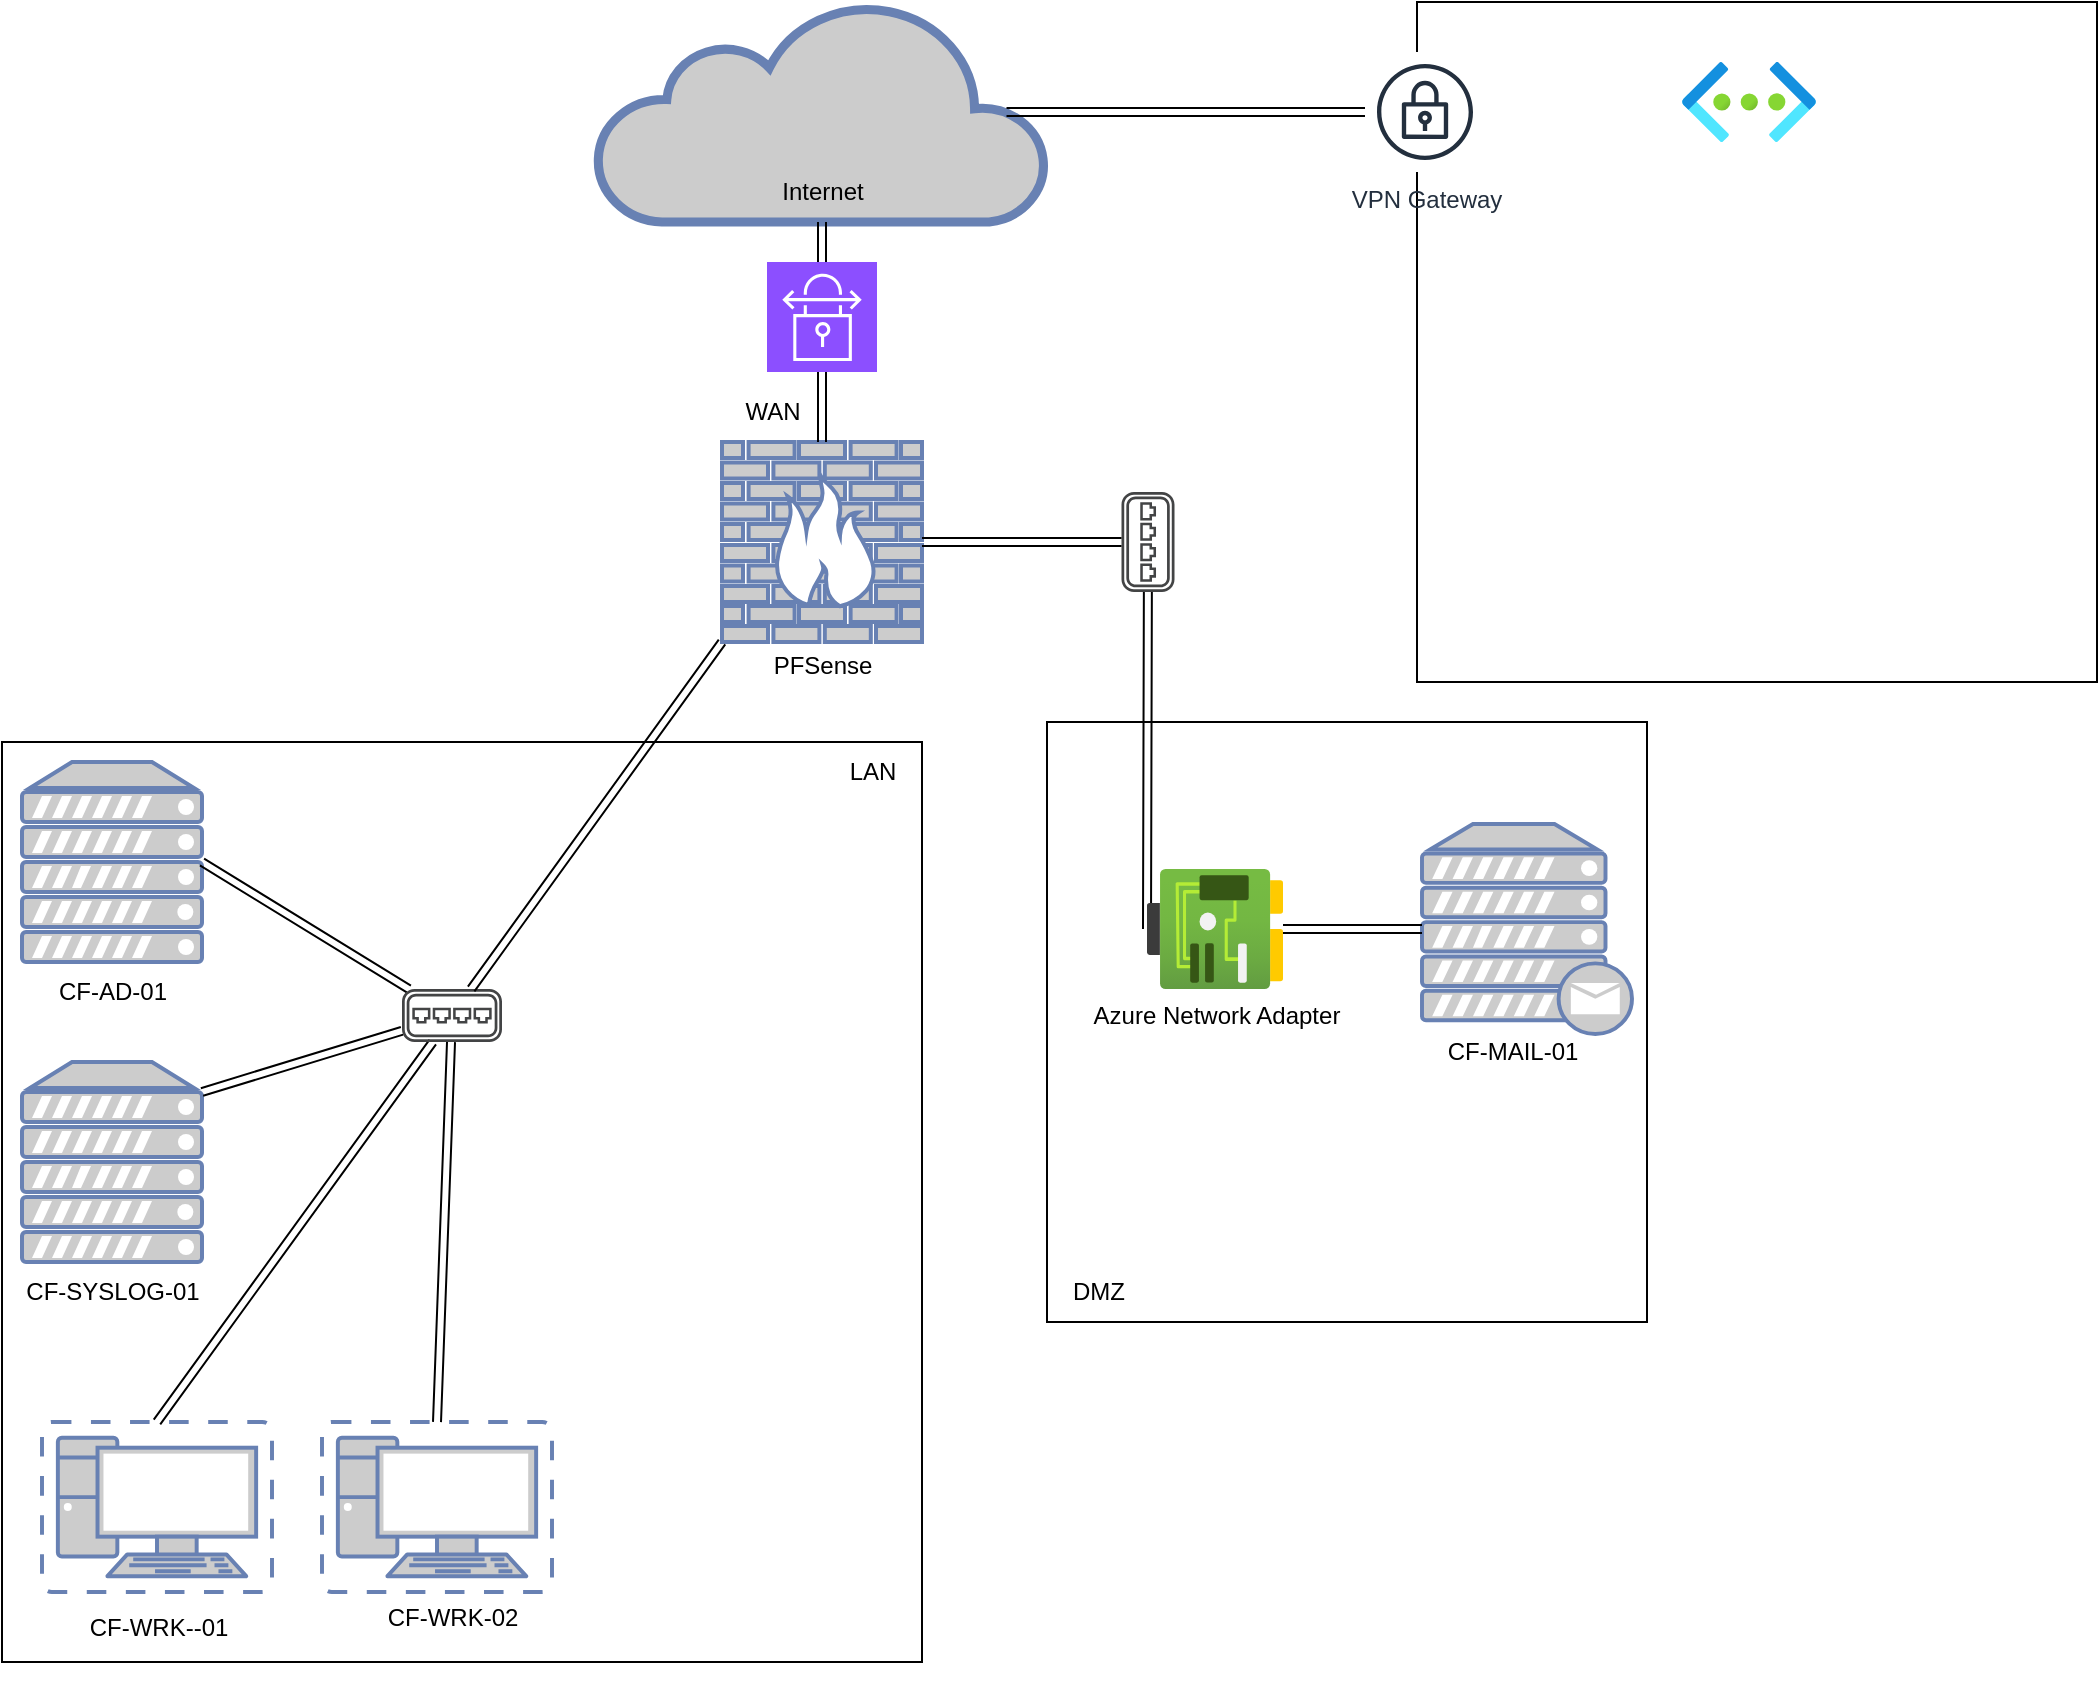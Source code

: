 <mxfile version="24.4.13" type="github">
  <diagram name="Page-1" id="822b0af5-4adb-64df-f703-e8dfc1f81529">
    <mxGraphModel dx="2240" dy="958" grid="1" gridSize="10" guides="1" tooltips="1" connect="1" arrows="1" fold="1" page="1" pageScale="1" pageWidth="1100" pageHeight="850" background="none" math="0" shadow="0">
      <root>
        <mxCell id="0" />
        <mxCell id="1" parent="0" />
        <mxCell id="vkxNhEuy8oF-YVGlMbis-38" value="" style="whiteSpace=wrap;html=1;aspect=fixed;" vertex="1" parent="1">
          <mxGeometry x="747.5" y="10" width="340" height="340" as="geometry" />
        </mxCell>
        <mxCell id="vkxNhEuy8oF-YVGlMbis-19" value="" style="whiteSpace=wrap;html=1;aspect=fixed;" vertex="1" parent="1">
          <mxGeometry x="40" y="380" width="460" height="460" as="geometry" />
        </mxCell>
        <mxCell id="vkxNhEuy8oF-YVGlMbis-18" value="" style="whiteSpace=wrap;html=1;aspect=fixed;" vertex="1" parent="1">
          <mxGeometry x="562.5" y="370" width="300" height="300" as="geometry" />
        </mxCell>
        <mxCell id="vkxNhEuy8oF-YVGlMbis-1" value="" style="fontColor=#0066CC;verticalAlign=top;verticalLabelPosition=bottom;labelPosition=center;align=center;html=1;outlineConnect=0;fillColor=#CCCCCC;strokeColor=#6881B3;gradientColor=none;gradientDirection=north;strokeWidth=2;shape=mxgraph.networks.virtual_pc;" vertex="1" parent="1">
          <mxGeometry x="60" y="720" width="115" height="85" as="geometry" />
        </mxCell>
        <mxCell id="vkxNhEuy8oF-YVGlMbis-2" value="" style="fontColor=#0066CC;verticalAlign=top;verticalLabelPosition=bottom;labelPosition=center;align=center;html=1;outlineConnect=0;fillColor=#CCCCCC;strokeColor=#6881B3;gradientColor=none;gradientDirection=north;strokeWidth=2;shape=mxgraph.networks.virtual_pc;" vertex="1" parent="1">
          <mxGeometry x="200" y="720" width="115" height="85" as="geometry" />
        </mxCell>
        <mxCell id="vkxNhEuy8oF-YVGlMbis-3" value="" style="fontColor=#0066CC;verticalAlign=top;verticalLabelPosition=bottom;labelPosition=center;align=center;html=1;outlineConnect=0;fillColor=#CCCCCC;strokeColor=#6881B3;gradientColor=none;gradientDirection=north;strokeWidth=2;shape=mxgraph.networks.server;" vertex="1" parent="1">
          <mxGeometry x="50" y="390" width="90" height="100" as="geometry" />
        </mxCell>
        <mxCell id="vkxNhEuy8oF-YVGlMbis-4" value="" style="fontColor=#0066CC;verticalAlign=top;verticalLabelPosition=bottom;labelPosition=center;align=center;html=1;outlineConnect=0;fillColor=#CCCCCC;strokeColor=#6881B3;gradientColor=none;gradientDirection=north;strokeWidth=2;shape=mxgraph.networks.mail_server;" vertex="1" parent="1">
          <mxGeometry x="750" y="421" width="105" height="105" as="geometry" />
        </mxCell>
        <mxCell id="vkxNhEuy8oF-YVGlMbis-5" value="" style="fontColor=#0066CC;verticalAlign=top;verticalLabelPosition=bottom;labelPosition=center;align=center;html=1;outlineConnect=0;fillColor=#CCCCCC;strokeColor=#6881B3;gradientColor=none;gradientDirection=north;strokeWidth=2;shape=mxgraph.networks.firewall;" vertex="1" parent="1">
          <mxGeometry x="400" y="230" width="100" height="100" as="geometry" />
        </mxCell>
        <mxCell id="vkxNhEuy8oF-YVGlMbis-6" value="" style="html=1;outlineConnect=0;fillColor=#CCCCCC;strokeColor=#6881B3;gradientColor=none;gradientDirection=north;strokeWidth=2;shape=mxgraph.networks.cloud;fontColor=#ffffff;" vertex="1" parent="1">
          <mxGeometry x="337.5" y="10" width="225" height="110" as="geometry" />
        </mxCell>
        <mxCell id="vkxNhEuy8oF-YVGlMbis-9" value="" style="shape=link;html=1;rounded=0;entryX=0;entryY=0.5;entryDx=0;entryDy=0;entryPerimeter=0;" edge="1" parent="1" source="vkxNhEuy8oF-YVGlMbis-40" target="vkxNhEuy8oF-YVGlMbis-4">
          <mxGeometry width="100" relative="1" as="geometry">
            <mxPoint x="540" y="490" as="sourcePoint" />
            <mxPoint x="770" y="410" as="targetPoint" />
          </mxGeometry>
        </mxCell>
        <mxCell id="vkxNhEuy8oF-YVGlMbis-10" value="" style="shape=link;html=1;rounded=0;exitX=1;exitY=0.5;exitDx=0;exitDy=0;exitPerimeter=0;" edge="1" parent="1" source="vkxNhEuy8oF-YVGlMbis-3" target="vkxNhEuy8oF-YVGlMbis-13">
          <mxGeometry width="100" relative="1" as="geometry">
            <mxPoint x="710" y="440" as="sourcePoint" />
            <mxPoint x="770" y="410" as="targetPoint" />
          </mxGeometry>
        </mxCell>
        <mxCell id="vkxNhEuy8oF-YVGlMbis-11" value="" style="shape=link;html=1;rounded=0;exitX=0.5;exitY=0;exitDx=0;exitDy=0;exitPerimeter=0;" edge="1" parent="1" source="vkxNhEuy8oF-YVGlMbis-1" target="vkxNhEuy8oF-YVGlMbis-13">
          <mxGeometry width="100" relative="1" as="geometry">
            <mxPoint x="670" y="410" as="sourcePoint" />
            <mxPoint x="340" y="380" as="targetPoint" />
          </mxGeometry>
        </mxCell>
        <mxCell id="vkxNhEuy8oF-YVGlMbis-12" value="" style="shape=link;html=1;rounded=0;exitX=0.5;exitY=0;exitDx=0;exitDy=0;exitPerimeter=0;" edge="1" parent="1" source="vkxNhEuy8oF-YVGlMbis-2" target="vkxNhEuy8oF-YVGlMbis-13">
          <mxGeometry width="100" relative="1" as="geometry">
            <mxPoint x="670" y="410" as="sourcePoint" />
            <mxPoint x="770" y="410" as="targetPoint" />
          </mxGeometry>
        </mxCell>
        <mxCell id="vkxNhEuy8oF-YVGlMbis-13" value="" style="sketch=0;pointerEvents=1;shadow=0;dashed=0;html=1;strokeColor=none;fillColor=#434445;aspect=fixed;labelPosition=center;verticalLabelPosition=bottom;verticalAlign=top;align=center;outlineConnect=0;shape=mxgraph.vvd.virtual_switch;" vertex="1" parent="1">
          <mxGeometry x="240" y="503.5" width="50" height="26.5" as="geometry" />
        </mxCell>
        <mxCell id="vkxNhEuy8oF-YVGlMbis-14" value="" style="sketch=0;pointerEvents=1;shadow=0;dashed=0;html=1;strokeColor=none;fillColor=#434445;aspect=fixed;labelPosition=center;verticalLabelPosition=bottom;verticalAlign=top;align=center;outlineConnect=0;shape=mxgraph.vvd.virtual_switch;rotation=-90;" vertex="1" parent="1">
          <mxGeometry x="588" y="266.75" width="50" height="26.5" as="geometry" />
        </mxCell>
        <mxCell id="vkxNhEuy8oF-YVGlMbis-15" value="" style="shape=link;html=1;rounded=0;entryX=1;entryY=0.5;entryDx=0;entryDy=0;entryPerimeter=0;" edge="1" parent="1" source="vkxNhEuy8oF-YVGlMbis-14" target="vkxNhEuy8oF-YVGlMbis-5">
          <mxGeometry width="100" relative="1" as="geometry">
            <mxPoint x="670" y="410" as="sourcePoint" />
            <mxPoint x="770" y="410" as="targetPoint" />
          </mxGeometry>
        </mxCell>
        <mxCell id="vkxNhEuy8oF-YVGlMbis-16" value="" style="shape=link;html=1;rounded=0;entryX=0;entryY=1;entryDx=0;entryDy=0;entryPerimeter=0;" edge="1" parent="1" source="vkxNhEuy8oF-YVGlMbis-13" target="vkxNhEuy8oF-YVGlMbis-5">
          <mxGeometry width="100" relative="1" as="geometry">
            <mxPoint x="670" y="410" as="sourcePoint" />
            <mxPoint x="770" y="410" as="targetPoint" />
          </mxGeometry>
        </mxCell>
        <mxCell id="vkxNhEuy8oF-YVGlMbis-17" value="" style="shape=link;html=1;rounded=0;exitX=0.5;exitY=0;exitDx=0;exitDy=0;exitPerimeter=0;entryX=0.5;entryY=1;entryDx=0;entryDy=0;entryPerimeter=0;" edge="1" parent="1" source="vkxNhEuy8oF-YVGlMbis-47" target="vkxNhEuy8oF-YVGlMbis-6">
          <mxGeometry width="100" relative="1" as="geometry">
            <mxPoint x="670" y="410" as="sourcePoint" />
            <mxPoint x="770" y="410" as="targetPoint" />
          </mxGeometry>
        </mxCell>
        <mxCell id="vkxNhEuy8oF-YVGlMbis-23" value="" style="fontColor=#0066CC;verticalAlign=top;verticalLabelPosition=bottom;labelPosition=center;align=center;html=1;outlineConnect=0;fillColor=#CCCCCC;strokeColor=#6881B3;gradientColor=none;gradientDirection=north;strokeWidth=2;shape=mxgraph.networks.server;" vertex="1" parent="1">
          <mxGeometry x="50" y="540" width="90" height="100" as="geometry" />
        </mxCell>
        <mxCell id="vkxNhEuy8oF-YVGlMbis-25" value="" style="shape=link;html=1;rounded=0;exitX=1;exitY=0.15;exitDx=0;exitDy=0;exitPerimeter=0;" edge="1" parent="1" source="vkxNhEuy8oF-YVGlMbis-23" target="vkxNhEuy8oF-YVGlMbis-13">
          <mxGeometry width="100" relative="1" as="geometry">
            <mxPoint x="670" y="410" as="sourcePoint" />
            <mxPoint x="770" y="410" as="targetPoint" />
          </mxGeometry>
        </mxCell>
        <mxCell id="vkxNhEuy8oF-YVGlMbis-26" value="CF-AD-01" style="text;html=1;align=center;verticalAlign=middle;resizable=0;points=[];autosize=1;strokeColor=none;fillColor=none;" vertex="1" parent="1">
          <mxGeometry x="55" y="490" width="80" height="30" as="geometry" />
        </mxCell>
        <mxCell id="vkxNhEuy8oF-YVGlMbis-27" value="&lt;div&gt;CF-MAIL-01&lt;/div&gt;" style="text;html=1;align=center;verticalAlign=middle;resizable=0;points=[];autosize=1;strokeColor=none;fillColor=none;" vertex="1" parent="1">
          <mxGeometry x="750" y="520" width="90" height="30" as="geometry" />
        </mxCell>
        <mxCell id="vkxNhEuy8oF-YVGlMbis-28" value="&lt;div&gt;CF-SYSLOG-01&lt;/div&gt;" style="text;html=1;align=center;verticalAlign=middle;resizable=0;points=[];autosize=1;strokeColor=none;fillColor=none;" vertex="1" parent="1">
          <mxGeometry x="40" y="640" width="110" height="30" as="geometry" />
        </mxCell>
        <mxCell id="vkxNhEuy8oF-YVGlMbis-29" value="&lt;div&gt;CF-WRK--01&lt;/div&gt;&lt;div&gt;&lt;br&gt;&lt;/div&gt;" style="text;html=1;align=center;verticalAlign=middle;resizable=0;points=[];autosize=1;strokeColor=none;fillColor=none;" vertex="1" parent="1">
          <mxGeometry x="72.5" y="810" width="90" height="40" as="geometry" />
        </mxCell>
        <mxCell id="vkxNhEuy8oF-YVGlMbis-30" value="&lt;div&gt;CF-WRK-02&lt;/div&gt;&lt;div&gt;&lt;br&gt;&lt;/div&gt;" style="text;html=1;align=center;verticalAlign=middle;resizable=0;points=[];autosize=1;strokeColor=none;fillColor=none;" vertex="1" parent="1">
          <mxGeometry x="220" y="805" width="90" height="40" as="geometry" />
        </mxCell>
        <mxCell id="vkxNhEuy8oF-YVGlMbis-31" value="&lt;div&gt;DMZ&lt;/div&gt;" style="text;html=1;align=center;verticalAlign=middle;resizable=0;points=[];autosize=1;strokeColor=none;fillColor=none;" vertex="1" parent="1">
          <mxGeometry x="562.5" y="640" width="50" height="30" as="geometry" />
        </mxCell>
        <mxCell id="vkxNhEuy8oF-YVGlMbis-32" value="&lt;div&gt;LAN&lt;/div&gt;" style="text;html=1;align=center;verticalAlign=middle;resizable=0;points=[];autosize=1;strokeColor=none;fillColor=none;" vertex="1" parent="1">
          <mxGeometry x="450" y="380" width="50" height="30" as="geometry" />
        </mxCell>
        <mxCell id="vkxNhEuy8oF-YVGlMbis-33" value="&lt;div&gt;WAN&lt;/div&gt;" style="text;html=1;align=center;verticalAlign=middle;resizable=0;points=[];autosize=1;strokeColor=none;fillColor=none;" vertex="1" parent="1">
          <mxGeometry x="400" y="200" width="50" height="30" as="geometry" />
        </mxCell>
        <mxCell id="vkxNhEuy8oF-YVGlMbis-34" value="&lt;div&gt;PFSense&lt;/div&gt;" style="text;html=1;align=center;verticalAlign=middle;resizable=0;points=[];autosize=1;strokeColor=none;fillColor=none;" vertex="1" parent="1">
          <mxGeometry x="415" y="326.5" width="70" height="30" as="geometry" />
        </mxCell>
        <mxCell id="vkxNhEuy8oF-YVGlMbis-35" value="&lt;div&gt;Internet&lt;/div&gt;" style="text;html=1;align=center;verticalAlign=middle;resizable=0;points=[];autosize=1;strokeColor=none;fillColor=none;" vertex="1" parent="1">
          <mxGeometry x="420" y="90" width="60" height="30" as="geometry" />
        </mxCell>
        <mxCell id="vkxNhEuy8oF-YVGlMbis-39" value="" style="shape=link;html=1;rounded=0;entryX=0;entryY=0.5;entryDx=0;entryDy=0;entryPerimeter=0;" edge="1" parent="1" source="vkxNhEuy8oF-YVGlMbis-14" target="vkxNhEuy8oF-YVGlMbis-40">
          <mxGeometry width="100" relative="1" as="geometry">
            <mxPoint x="588" y="305" as="sourcePoint" />
            <mxPoint x="740" y="610" as="targetPoint" />
          </mxGeometry>
        </mxCell>
        <mxCell id="vkxNhEuy8oF-YVGlMbis-40" value="" style="image;aspect=fixed;html=1;points=[];align=center;fontSize=12;image=img/lib/azure2/networking/Network_Interfaces.svg;" vertex="1" parent="1">
          <mxGeometry x="612.5" y="443.5" width="68" height="60" as="geometry" />
        </mxCell>
        <mxCell id="vkxNhEuy8oF-YVGlMbis-41" value="&lt;div&gt;Azure Network Adapter&lt;/div&gt;" style="text;html=1;align=center;verticalAlign=middle;resizable=0;points=[];autosize=1;strokeColor=none;fillColor=none;" vertex="1" parent="1">
          <mxGeometry x="571.5" y="501.75" width="150" height="30" as="geometry" />
        </mxCell>
        <mxCell id="vkxNhEuy8oF-YVGlMbis-42" value="" style="image;aspect=fixed;html=1;points=[];align=center;fontSize=12;image=img/lib/azure2/networking/Virtual_Networks.svg;" vertex="1" parent="1">
          <mxGeometry x="880" y="40" width="67" height="40" as="geometry" />
        </mxCell>
        <mxCell id="vkxNhEuy8oF-YVGlMbis-43" value="VPN Gateway" style="sketch=0;outlineConnect=0;fontColor=#232F3E;gradientColor=none;strokeColor=#232F3E;fillColor=#ffffff;dashed=0;verticalLabelPosition=bottom;verticalAlign=top;align=center;html=1;fontSize=12;fontStyle=0;aspect=fixed;shape=mxgraph.aws4.resourceIcon;resIcon=mxgraph.aws4.vpn_gateway;" vertex="1" parent="1">
          <mxGeometry x="721.5" y="35" width="60" height="60" as="geometry" />
        </mxCell>
        <mxCell id="vkxNhEuy8oF-YVGlMbis-48" value="" style="shape=link;html=1;rounded=0;exitX=0.5;exitY=0;exitDx=0;exitDy=0;exitPerimeter=0;entryX=0.5;entryY=1;entryDx=0;entryDy=0;entryPerimeter=0;" edge="1" parent="1" source="vkxNhEuy8oF-YVGlMbis-5" target="vkxNhEuy8oF-YVGlMbis-47">
          <mxGeometry width="100" relative="1" as="geometry">
            <mxPoint x="450" y="230" as="sourcePoint" />
            <mxPoint x="450" y="120" as="targetPoint" />
          </mxGeometry>
        </mxCell>
        <mxCell id="vkxNhEuy8oF-YVGlMbis-47" value="" style="sketch=0;points=[[0,0,0],[0.25,0,0],[0.5,0,0],[0.75,0,0],[1,0,0],[0,1,0],[0.25,1,0],[0.5,1,0],[0.75,1,0],[1,1,0],[0,0.25,0],[0,0.5,0],[0,0.75,0],[1,0.25,0],[1,0.5,0],[1,0.75,0]];outlineConnect=0;fontColor=#232F3E;fillColor=#8C4FFF;strokeColor=#ffffff;dashed=0;verticalLabelPosition=bottom;verticalAlign=top;align=center;html=1;fontSize=12;fontStyle=0;aspect=fixed;shape=mxgraph.aws4.resourceIcon;resIcon=mxgraph.aws4.site_to_site_vpn;" vertex="1" parent="1">
          <mxGeometry x="422.5" y="140" width="55" height="55" as="geometry" />
        </mxCell>
        <mxCell id="vkxNhEuy8oF-YVGlMbis-49" value="" style="shape=link;html=1;rounded=0;exitX=0.91;exitY=0.5;exitDx=0;exitDy=0;exitPerimeter=0;" edge="1" parent="1" source="vkxNhEuy8oF-YVGlMbis-6" target="vkxNhEuy8oF-YVGlMbis-43">
          <mxGeometry width="100" relative="1" as="geometry">
            <mxPoint x="550" y="64" as="sourcePoint" />
            <mxPoint x="650" y="64" as="targetPoint" />
          </mxGeometry>
        </mxCell>
      </root>
    </mxGraphModel>
  </diagram>
</mxfile>
